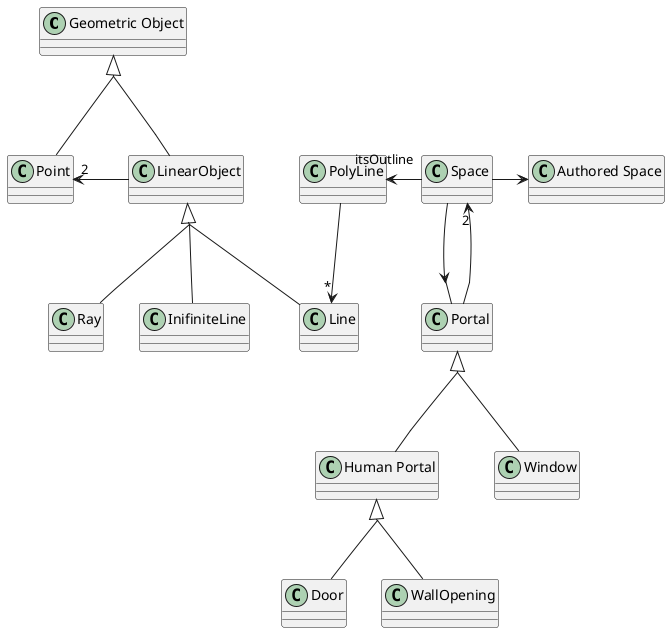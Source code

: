 @startuml Figure_2.4

' Line을 모두 직각으로 그린다.
'skinparam linetype ortho
skinparam linetype PolyLine
skinparam groupinheritance 2


class "Geometric Object"
class "Point"
class "LinearObject"
class "Ray"
class "InifiniteLine"
class "Line"
class "PolyLine"

"Geometric Object" <|-- "LinearObject"
"Geometric Object" <|-- "Point"
"Point" "2" <- "LinearObject"
"LinearObject" <|-- "Ray"
"LinearObject" <|-- "InifiniteLine"
"LinearObject" <|-- "Line"
"PolyLine" --> "*" "Line"

class "Space"
class "Portal"
class "Authored Space"
class "Human Portal"
class "Window"
class "Door"
class "WallOpening"

"PolyLine" "itsOutline" <- "Space"
"Space" -> "Authored Space"
"Space" --> "Portal"
"Space" "2" <-- "Portal"
"Portal" <|-- "Human Portal"
"Portal" <|-- "Window"
"Human Portal" <|-- "Door"
"Human Portal" <|-- "WallOpening"

@enduml